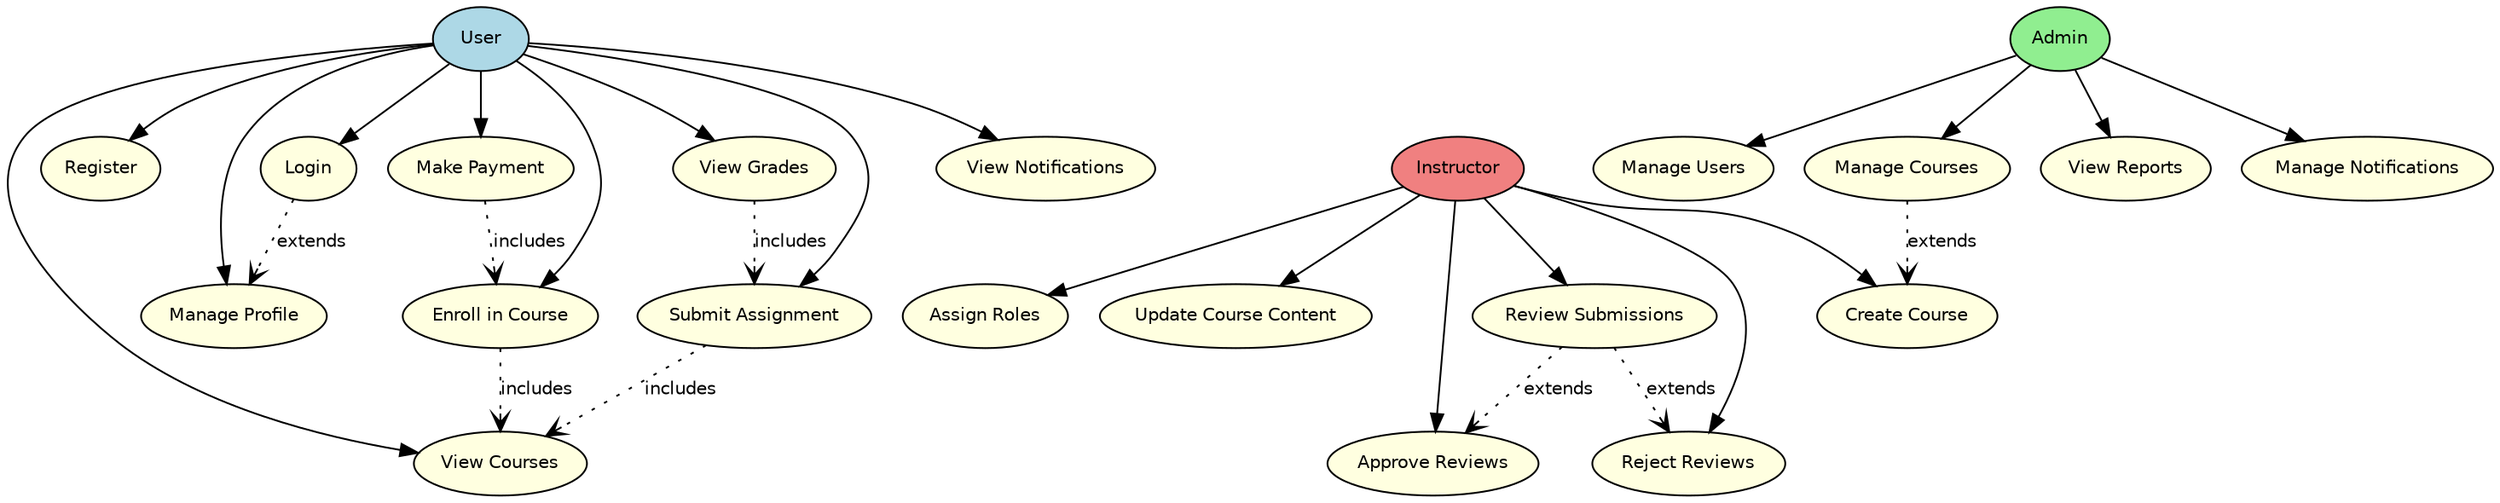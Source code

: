 digraph UseCaseDiagram {
    node [shape=ellipse, style=filled, fillcolor=lightyellow, fontname=Helvetica, fontsize=10];
    edge [fontname=Helvetica, fontsize=10];

    // Define actors
    actorUser [label="User", shape=ellipse, style=filled, fillcolor=lightblue];
    actorInstructor [label="Instructor", shape=ellipse, style=filled, fillcolor=lightcoral];
    actorAdmin [label="Admin", shape=ellipse, style=filled, fillcolor=lightgreen];

    // Define use cases related to User
    useCaseLogin [label="Login"];
    useCaseRegister [label="Register"];
    useCaseViewCourses [label="View Courses"];
    useCaseEnrollInCourse [label="Enroll in Course"];
    useCaseSubmitAssignment [label="Submit Assignment"];
    useCaseViewGrades [label="View Grades"];
    useCaseMakePayment [label="Make Payment"];
    useCaseManageProfile [label="Manage Profile"];
    useCaseViewNotifications [label="View Notifications"];

    // Define use cases related to Instructor
    useCaseCreateCourse [label="Create Course"];
    useCaseAssignRoles [label="Assign Roles"];
    useCaseUpdateCourseContent [label="Update Course Content"];
    useCaseReviewSubmissions [label="Review Submissions"];
    useCaseApproveReviews [label="Approve Reviews"];
    useCaseRejectReviews [label="Reject Reviews"];
    
    // Define use cases related to Admin
    useCaseManageUsers [label="Manage Users"];
    useCaseManageCourses [label="Manage Courses"];
    useCaseViewReports [label="View Reports"];
    useCaseManageNotifications [label="Manage Notifications"];
    
    // Relationships between actors and use cases
    actorUser -> useCaseLogin;
    actorUser -> useCaseRegister;
    actorUser -> useCaseViewCourses;
    actorUser -> useCaseEnrollInCourse;
    actorUser -> useCaseSubmitAssignment;
    actorUser -> useCaseViewGrades;
    actorUser -> useCaseMakePayment;
    actorUser -> useCaseManageProfile;
    actorUser -> useCaseViewNotifications;

    actorInstructor -> useCaseCreateCourse;
    actorInstructor -> useCaseAssignRoles;
    actorInstructor -> useCaseUpdateCourseContent;
    actorInstructor -> useCaseReviewSubmissions;
    actorInstructor -> useCaseApproveReviews;
    actorInstructor -> useCaseRejectReviews;
    
    actorAdmin -> useCaseManageUsers;
    actorAdmin -> useCaseManageCourses;
    actorAdmin -> useCaseViewReports;
    actorAdmin -> useCaseManageNotifications;

    // Include relationships
    useCaseEnrollInCourse -> useCaseViewCourses [label="includes", style=dotted, arrowhead=vee];
    useCaseSubmitAssignment -> useCaseViewCourses [label="includes", style=dotted, arrowhead=vee];
    useCaseViewGrades -> useCaseSubmitAssignment [label="includes", style=dotted, arrowhead=vee];
    useCaseMakePayment -> useCaseEnrollInCourse [label="includes", style=dotted, arrowhead=vee];

    // Extend relationships
    useCaseLogin -> useCaseManageProfile [label="extends", style=dotted, arrowhead=vee];
    useCaseManageCourses -> useCaseCreateCourse [label="extends", style=dotted, arrowhead=vee];
    useCaseReviewSubmissions -> useCaseApproveReviews [label="extends", style=dotted, arrowhead=vee];
    useCaseReviewSubmissions -> useCaseRejectReviews [label="extends", style=dotted, arrowhead=vee];
}

